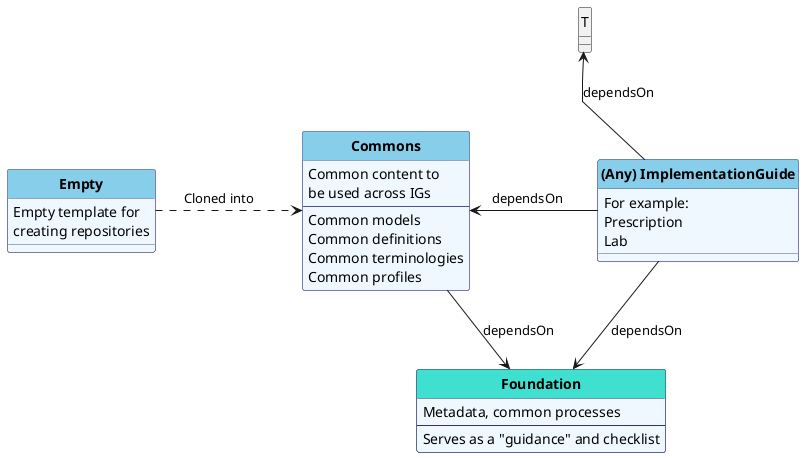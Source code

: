 @startuml
'skinparam linetype ortho
skinparam linetype polyline
hide circle
hide stereotype

'!pragma layout smetana

skinparam class<<MD>> {
 BorderColor DarkSlateGray
 BackgroundColor WhiteSmoke
 HeaderBackgroundColor #909090
}

skinparam class<<TM>> {
 BorderColor #505090
 BackgroundColor AliceBlue
 HeaderBackgroundColor SkyBlue
}


skinparam class<<TM+>> {
 BorderColor #303070  
 BackgroundColor AliceBlue
 HeaderBackgroundColor Turquoise 
}


    class "**Foundation**" as Base<<TM+>> {
        Metadata, common processes
        --
        Serves as a "guidance" and checklist
    }


    class "**Commons**" as CE<<TM>> {
        Common content to 
 be used across IGs
--
   Common models
   Common definitions
   Common terminologies
   Common profiles
    }


    class "**Empty**" as E<<TM>> {
        Empty template for 
creating repositories
    }


    class "**(Any) ImplementationGuide**" as IG<<TM>> {
    For example:
    Prescription
    Lab
    }



    ' class "**PublicationRepo**" as Pub<<MD>> {
    '   Webroot content repository
    '   for published releases (html)
    '   --
    ' }


' We con't want IGs to define on StarterKit
' Common contains instances of SGPersona



T  .d[hidden].> CE
E  .r.> CE: "   Cloned into         "
'E  .u.> T: "   Cloned into         "



'E  .r.> IG: "Cloned into"
'E .r.> Base: "Cloned into"
CE --> Base: "dependsOn"
IG --> Base: "dependsOn"
IG -u-> T: "dependsOn"
'IG .r.> Pub : "                "
T -d[hidden]-> IG : "           "
CE <-r- IG : " dependsOn     "





'C -u-> Core 


'IG  <.. CE: "   Cloned into         "



@enduml
